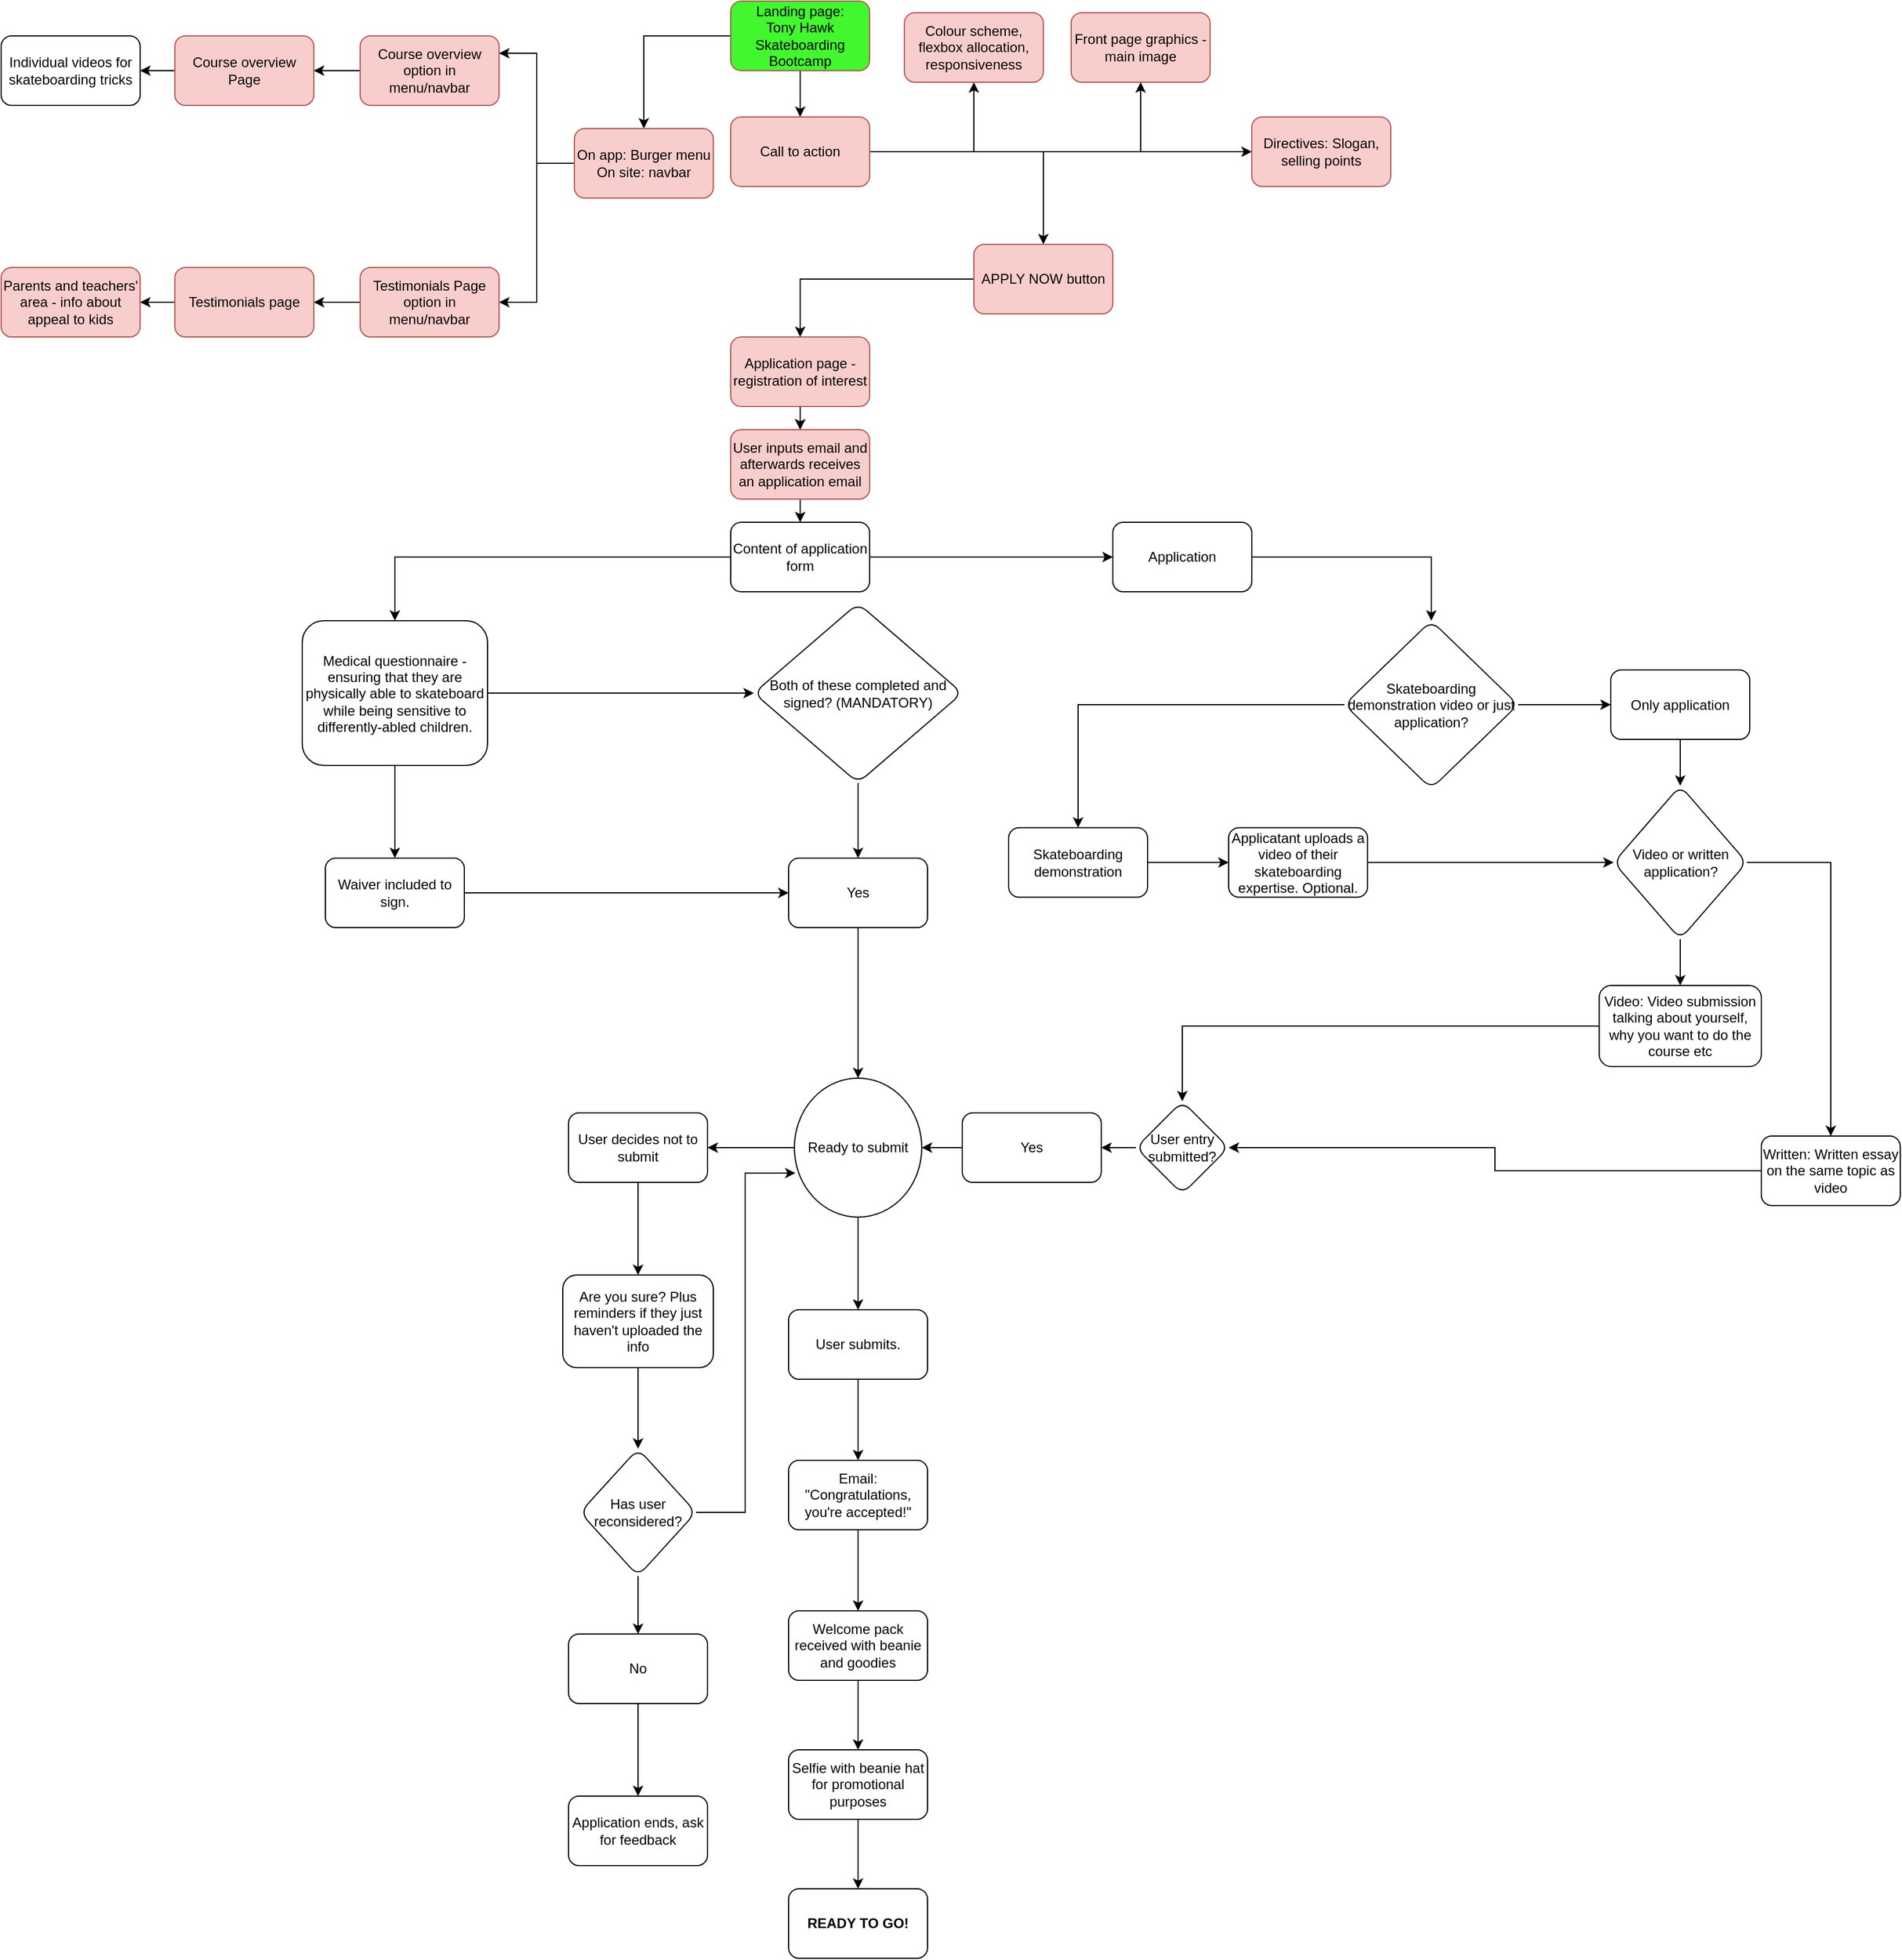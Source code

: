 <mxfile>
    <diagram name="Full user flow" id="2ByjSoW8Mg05qqFCvZm8">
        <mxGraphModel dx="1973" dy="682" grid="1" gridSize="10" guides="1" tooltips="1" connect="1" arrows="1" fold="1" page="1" pageScale="1" pageWidth="827" pageHeight="1169" math="0" shadow="0">
            <root>
                <mxCell id="0"/>
                <mxCell id="1" parent="0"/>
                <mxCell id="LbGbRFIoBxtA0kbKudNe-12" value="" style="edgeStyle=orthogonalEdgeStyle;rounded=0;orthogonalLoop=1;jettySize=auto;html=1;" parent="1" source="LbGbRFIoBxtA0kbKudNe-1" target="LbGbRFIoBxtA0kbKudNe-11" edge="1">
                    <mxGeometry relative="1" as="geometry"/>
                </mxCell>
                <mxCell id="v6gJr6WEd6bAaIdDgsFx-4" value="" style="edgeStyle=orthogonalEdgeStyle;rounded=0;orthogonalLoop=1;jettySize=auto;html=1;" parent="1" source="LbGbRFIoBxtA0kbKudNe-1" target="v6gJr6WEd6bAaIdDgsFx-3" edge="1">
                    <mxGeometry relative="1" as="geometry"/>
                </mxCell>
                <mxCell id="LbGbRFIoBxtA0kbKudNe-1" value="Landing page:&lt;br&gt;Tony Hawk Skateboarding Bootcamp" style="rounded=1;whiteSpace=wrap;html=1;fillColor=#41F82D;strokeColor=#b85450;" parent="1" vertex="1">
                    <mxGeometry x="120" width="120" height="60" as="geometry"/>
                </mxCell>
                <mxCell id="v6gJr6WEd6bAaIdDgsFx-28" value="" style="edgeStyle=orthogonalEdgeStyle;rounded=0;orthogonalLoop=1;jettySize=auto;html=1;" parent="1" source="LbGbRFIoBxtA0kbKudNe-11" target="v6gJr6WEd6bAaIdDgsFx-27" edge="1">
                    <mxGeometry relative="1" as="geometry"/>
                </mxCell>
                <mxCell id="v6gJr6WEd6bAaIdDgsFx-29" style="edgeStyle=orthogonalEdgeStyle;rounded=0;orthogonalLoop=1;jettySize=auto;html=1;entryX=0.5;entryY=0;entryDx=0;entryDy=0;" parent="1" source="LbGbRFIoBxtA0kbKudNe-11" target="v6gJr6WEd6bAaIdDgsFx-18" edge="1">
                    <mxGeometry relative="1" as="geometry"/>
                </mxCell>
                <mxCell id="v6gJr6WEd6bAaIdDgsFx-35" value="" style="edgeStyle=orthogonalEdgeStyle;rounded=0;orthogonalLoop=1;jettySize=auto;html=1;" parent="1" source="LbGbRFIoBxtA0kbKudNe-11" target="v6gJr6WEd6bAaIdDgsFx-34" edge="1">
                    <mxGeometry relative="1" as="geometry"/>
                </mxCell>
                <mxCell id="v6gJr6WEd6bAaIdDgsFx-36" style="edgeStyle=orthogonalEdgeStyle;rounded=0;orthogonalLoop=1;jettySize=auto;html=1;entryX=0.5;entryY=1;entryDx=0;entryDy=0;" parent="1" source="LbGbRFIoBxtA0kbKudNe-11" target="v6gJr6WEd6bAaIdDgsFx-23" edge="1">
                    <mxGeometry relative="1" as="geometry"/>
                </mxCell>
                <mxCell id="LbGbRFIoBxtA0kbKudNe-11" value="Call to action" style="whiteSpace=wrap;html=1;rounded=1;fillColor=#f8cecc;strokeColor=#b85450;" parent="1" vertex="1">
                    <mxGeometry x="120" y="100" width="120" height="60" as="geometry"/>
                </mxCell>
                <mxCell id="v6gJr6WEd6bAaIdDgsFx-12" value="" style="edgeStyle=orthogonalEdgeStyle;rounded=0;orthogonalLoop=1;jettySize=auto;html=1;" parent="1" source="LbGbRFIoBxtA0kbKudNe-13" target="v6gJr6WEd6bAaIdDgsFx-11" edge="1">
                    <mxGeometry relative="1" as="geometry"/>
                </mxCell>
                <mxCell id="LbGbRFIoBxtA0kbKudNe-13" value="Testimonials Page option in menu/navbar" style="whiteSpace=wrap;html=1;rounded=1;fillColor=#f8cecc;strokeColor=#b85450;" parent="1" vertex="1">
                    <mxGeometry x="-200" y="230" width="120" height="60" as="geometry"/>
                </mxCell>
                <mxCell id="LbGbRFIoBxtA0kbKudNe-18" value="" style="edgeStyle=orthogonalEdgeStyle;rounded=0;orthogonalLoop=1;jettySize=auto;html=1;" parent="1" source="LbGbRFIoBxtA0kbKudNe-15" target="LbGbRFIoBxtA0kbKudNe-17" edge="1">
                    <mxGeometry relative="1" as="geometry"/>
                </mxCell>
                <mxCell id="v6gJr6WEd6bAaIdDgsFx-21" value="" style="edgeStyle=orthogonalEdgeStyle;rounded=0;orthogonalLoop=1;jettySize=auto;html=1;" parent="1" source="LbGbRFIoBxtA0kbKudNe-15" target="LbGbRFIoBxtA0kbKudNe-17" edge="1">
                    <mxGeometry relative="1" as="geometry"/>
                </mxCell>
                <mxCell id="LbGbRFIoBxtA0kbKudNe-15" value="Application page - registration of interest" style="whiteSpace=wrap;html=1;rounded=1;fillColor=#f8cecc;strokeColor=#b85450;" parent="1" vertex="1">
                    <mxGeometry x="120" y="290" width="120" height="60" as="geometry"/>
                </mxCell>
                <mxCell id="LbGbRFIoBxtA0kbKudNe-26" value="" style="edgeStyle=orthogonalEdgeStyle;rounded=0;orthogonalLoop=1;jettySize=auto;html=1;" parent="1" source="LbGbRFIoBxtA0kbKudNe-17" target="LbGbRFIoBxtA0kbKudNe-25" edge="1">
                    <mxGeometry relative="1" as="geometry"/>
                </mxCell>
                <mxCell id="LbGbRFIoBxtA0kbKudNe-17" value="User inputs email and afterwards receives an application email" style="whiteSpace=wrap;html=1;rounded=1;fillColor=#f8cecc;strokeColor=#b85450;" parent="1" vertex="1">
                    <mxGeometry x="120" y="370" width="120" height="60" as="geometry"/>
                </mxCell>
                <mxCell id="v6gJr6WEd6bAaIdDgsFx-10" value="" style="edgeStyle=orthogonalEdgeStyle;rounded=0;orthogonalLoop=1;jettySize=auto;html=1;" parent="1" source="LbGbRFIoBxtA0kbKudNe-19" target="v6gJr6WEd6bAaIdDgsFx-9" edge="1">
                    <mxGeometry relative="1" as="geometry"/>
                </mxCell>
                <mxCell id="LbGbRFIoBxtA0kbKudNe-19" value="Course overview option in menu/navbar" style="whiteSpace=wrap;html=1;rounded=1;fillColor=#f8cecc;strokeColor=#b85450;" parent="1" vertex="1">
                    <mxGeometry x="-200" y="30" width="120" height="60" as="geometry"/>
                </mxCell>
                <mxCell id="LbGbRFIoBxtA0kbKudNe-21" value="Individual videos for skateboarding tricks" style="whiteSpace=wrap;html=1;rounded=1;" parent="1" vertex="1">
                    <mxGeometry x="-510" y="30" width="120" height="60" as="geometry"/>
                </mxCell>
                <mxCell id="LbGbRFIoBxtA0kbKudNe-23" value="Parents and teachers' area - info about appeal to kids" style="whiteSpace=wrap;html=1;rounded=1;fillColor=#f8cecc;strokeColor=#b85450;" parent="1" vertex="1">
                    <mxGeometry x="-510" y="230" width="120" height="60" as="geometry"/>
                </mxCell>
                <mxCell id="LbGbRFIoBxtA0kbKudNe-28" value="" style="edgeStyle=orthogonalEdgeStyle;rounded=0;orthogonalLoop=1;jettySize=auto;html=1;" parent="1" source="LbGbRFIoBxtA0kbKudNe-25" target="LbGbRFIoBxtA0kbKudNe-27" edge="1">
                    <mxGeometry relative="1" as="geometry"/>
                </mxCell>
                <mxCell id="LbGbRFIoBxtA0kbKudNe-45" value="" style="edgeStyle=orthogonalEdgeStyle;rounded=0;orthogonalLoop=1;jettySize=auto;html=1;" parent="1" source="LbGbRFIoBxtA0kbKudNe-25" target="LbGbRFIoBxtA0kbKudNe-44" edge="1">
                    <mxGeometry relative="1" as="geometry"/>
                </mxCell>
                <mxCell id="LbGbRFIoBxtA0kbKudNe-25" value="Content of application form" style="whiteSpace=wrap;html=1;rounded=1;" parent="1" vertex="1">
                    <mxGeometry x="120" y="450" width="120" height="60" as="geometry"/>
                </mxCell>
                <mxCell id="LbGbRFIoBxtA0kbKudNe-30" value="" style="edgeStyle=orthogonalEdgeStyle;rounded=0;orthogonalLoop=1;jettySize=auto;html=1;" parent="1" source="LbGbRFIoBxtA0kbKudNe-27" target="LbGbRFIoBxtA0kbKudNe-29" edge="1">
                    <mxGeometry relative="1" as="geometry"/>
                </mxCell>
                <mxCell id="LbGbRFIoBxtA0kbKudNe-33" style="edgeStyle=orthogonalEdgeStyle;rounded=0;orthogonalLoop=1;jettySize=auto;html=1;" parent="1" source="LbGbRFIoBxtA0kbKudNe-27" target="LbGbRFIoBxtA0kbKudNe-31" edge="1">
                    <mxGeometry relative="1" as="geometry"/>
                </mxCell>
                <mxCell id="LbGbRFIoBxtA0kbKudNe-27" value="Medical questionnaire - ensuring that they are physically able to skateboard while being sensitive to differently-abled children." style="whiteSpace=wrap;html=1;rounded=1;" parent="1" vertex="1">
                    <mxGeometry x="-250" y="535" width="160" height="125" as="geometry"/>
                </mxCell>
                <mxCell id="LbGbRFIoBxtA0kbKudNe-29" value="Waiver included to sign." style="whiteSpace=wrap;html=1;rounded=1;" parent="1" vertex="1">
                    <mxGeometry x="-230" y="740" width="120" height="60" as="geometry"/>
                </mxCell>
                <mxCell id="LbGbRFIoBxtA0kbKudNe-82" style="edgeStyle=orthogonalEdgeStyle;rounded=0;orthogonalLoop=1;jettySize=auto;html=1;entryX=0.5;entryY=0;entryDx=0;entryDy=0;" parent="1" source="LbGbRFIoBxtA0kbKudNe-31" target="LbGbRFIoBxtA0kbKudNe-34" edge="1">
                    <mxGeometry relative="1" as="geometry"/>
                </mxCell>
                <mxCell id="LbGbRFIoBxtA0kbKudNe-31" value="Both of these completed and signed? (MANDATORY)" style="rhombus;whiteSpace=wrap;html=1;rounded=1;" parent="1" vertex="1">
                    <mxGeometry x="140" y="520" width="180" height="155" as="geometry"/>
                </mxCell>
                <mxCell id="LbGbRFIoBxtA0kbKudNe-43" value="" style="edgeStyle=orthogonalEdgeStyle;rounded=0;orthogonalLoop=1;jettySize=auto;html=1;" parent="1" source="LbGbRFIoBxtA0kbKudNe-34" target="LbGbRFIoBxtA0kbKudNe-42" edge="1">
                    <mxGeometry relative="1" as="geometry"/>
                </mxCell>
                <mxCell id="LbGbRFIoBxtA0kbKudNe-72" value="" style="edgeStyle=orthogonalEdgeStyle;rounded=0;orthogonalLoop=1;jettySize=auto;html=1;" parent="1" source="LbGbRFIoBxtA0kbKudNe-42" target="LbGbRFIoBxtA0kbKudNe-71" edge="1">
                    <mxGeometry relative="1" as="geometry"/>
                </mxCell>
                <mxCell id="LbGbRFIoBxtA0kbKudNe-86" value="" style="edgeStyle=orthogonalEdgeStyle;rounded=0;orthogonalLoop=1;jettySize=auto;html=1;" parent="1" source="LbGbRFIoBxtA0kbKudNe-42" target="LbGbRFIoBxtA0kbKudNe-85" edge="1">
                    <mxGeometry relative="1" as="geometry"/>
                </mxCell>
                <mxCell id="LbGbRFIoBxtA0kbKudNe-42" value="Ready to submit" style="ellipse;whiteSpace=wrap;html=1;rounded=1;" parent="1" vertex="1">
                    <mxGeometry x="175" y="930" width="110" height="120" as="geometry"/>
                </mxCell>
                <mxCell id="LbGbRFIoBxtA0kbKudNe-49" value="" style="edgeStyle=orthogonalEdgeStyle;rounded=0;orthogonalLoop=1;jettySize=auto;html=1;" parent="1" source="LbGbRFIoBxtA0kbKudNe-44" target="LbGbRFIoBxtA0kbKudNe-48" edge="1">
                    <mxGeometry relative="1" as="geometry"/>
                </mxCell>
                <mxCell id="LbGbRFIoBxtA0kbKudNe-44" value="Application" style="whiteSpace=wrap;html=1;rounded=1;" parent="1" vertex="1">
                    <mxGeometry x="450" y="450" width="120" height="60" as="geometry"/>
                </mxCell>
                <mxCell id="LbGbRFIoBxtA0kbKudNe-51" value="" style="edgeStyle=orthogonalEdgeStyle;rounded=0;orthogonalLoop=1;jettySize=auto;html=1;" parent="1" source="LbGbRFIoBxtA0kbKudNe-48" target="LbGbRFIoBxtA0kbKudNe-50" edge="1">
                    <mxGeometry relative="1" as="geometry"/>
                </mxCell>
                <mxCell id="LbGbRFIoBxtA0kbKudNe-55" value="" style="edgeStyle=orthogonalEdgeStyle;rounded=0;orthogonalLoop=1;jettySize=auto;html=1;" parent="1" source="LbGbRFIoBxtA0kbKudNe-48" target="LbGbRFIoBxtA0kbKudNe-54" edge="1">
                    <mxGeometry relative="1" as="geometry"/>
                </mxCell>
                <mxCell id="LbGbRFIoBxtA0kbKudNe-48" value="Skateboarding demonstration video or just application?" style="rhombus;whiteSpace=wrap;html=1;rounded=1;" parent="1" vertex="1">
                    <mxGeometry x="650" y="535" width="150" height="145" as="geometry"/>
                </mxCell>
                <mxCell id="LbGbRFIoBxtA0kbKudNe-65" value="" style="edgeStyle=orthogonalEdgeStyle;rounded=0;orthogonalLoop=1;jettySize=auto;html=1;" parent="1" source="LbGbRFIoBxtA0kbKudNe-50" target="LbGbRFIoBxtA0kbKudNe-64" edge="1">
                    <mxGeometry relative="1" as="geometry"/>
                </mxCell>
                <mxCell id="LbGbRFIoBxtA0kbKudNe-50" value="Skateboarding demonstration" style="whiteSpace=wrap;html=1;rounded=1;" parent="1" vertex="1">
                    <mxGeometry x="360" y="713.75" width="120" height="60" as="geometry"/>
                </mxCell>
                <mxCell id="LbGbRFIoBxtA0kbKudNe-57" value="" style="edgeStyle=orthogonalEdgeStyle;rounded=0;orthogonalLoop=1;jettySize=auto;html=1;" parent="1" source="LbGbRFIoBxtA0kbKudNe-54" target="LbGbRFIoBxtA0kbKudNe-56" edge="1">
                    <mxGeometry relative="1" as="geometry"/>
                </mxCell>
                <mxCell id="LbGbRFIoBxtA0kbKudNe-54" value="Only application" style="whiteSpace=wrap;html=1;rounded=1;" parent="1" vertex="1">
                    <mxGeometry x="880" y="577.5" width="120" height="60" as="geometry"/>
                </mxCell>
                <mxCell id="LbGbRFIoBxtA0kbKudNe-59" value="" style="edgeStyle=orthogonalEdgeStyle;rounded=0;orthogonalLoop=1;jettySize=auto;html=1;" parent="1" source="LbGbRFIoBxtA0kbKudNe-56" target="LbGbRFIoBxtA0kbKudNe-58" edge="1">
                    <mxGeometry relative="1" as="geometry"/>
                </mxCell>
                <mxCell id="LbGbRFIoBxtA0kbKudNe-61" value="" style="edgeStyle=orthogonalEdgeStyle;rounded=0;orthogonalLoop=1;jettySize=auto;html=1;" parent="1" source="LbGbRFIoBxtA0kbKudNe-56" target="LbGbRFIoBxtA0kbKudNe-60" edge="1">
                    <mxGeometry relative="1" as="geometry"/>
                </mxCell>
                <mxCell id="LbGbRFIoBxtA0kbKudNe-56" value="Video or written application?" style="rhombus;whiteSpace=wrap;html=1;rounded=1;" parent="1" vertex="1">
                    <mxGeometry x="882.5" y="677.5" width="115" height="132.5" as="geometry"/>
                </mxCell>
                <mxCell id="LbGbRFIoBxtA0kbKudNe-63" value="" style="edgeStyle=orthogonalEdgeStyle;rounded=0;orthogonalLoop=1;jettySize=auto;html=1;" parent="1" source="LbGbRFIoBxtA0kbKudNe-58" target="LbGbRFIoBxtA0kbKudNe-62" edge="1">
                    <mxGeometry relative="1" as="geometry"/>
                </mxCell>
                <mxCell id="LbGbRFIoBxtA0kbKudNe-58" value="Video: Video submission talking about yourself, why you want to do the course etc" style="whiteSpace=wrap;html=1;rounded=1;" parent="1" vertex="1">
                    <mxGeometry x="870" y="850" width="140" height="70" as="geometry"/>
                </mxCell>
                <mxCell id="LbGbRFIoBxtA0kbKudNe-70" style="edgeStyle=orthogonalEdgeStyle;rounded=0;orthogonalLoop=1;jettySize=auto;html=1;entryX=1;entryY=0.5;entryDx=0;entryDy=0;" parent="1" source="LbGbRFIoBxtA0kbKudNe-60" target="LbGbRFIoBxtA0kbKudNe-62" edge="1">
                    <mxGeometry relative="1" as="geometry"/>
                </mxCell>
                <mxCell id="LbGbRFIoBxtA0kbKudNe-60" value="Written: Written essay on the same topic as video" style="whiteSpace=wrap;html=1;rounded=1;" parent="1" vertex="1">
                    <mxGeometry x="1010" y="980" width="120" height="60" as="geometry"/>
                </mxCell>
                <mxCell id="LbGbRFIoBxtA0kbKudNe-68" value="" style="edgeStyle=orthogonalEdgeStyle;rounded=0;orthogonalLoop=1;jettySize=auto;html=1;" parent="1" source="LbGbRFIoBxtA0kbKudNe-62" target="LbGbRFIoBxtA0kbKudNe-67" edge="1">
                    <mxGeometry relative="1" as="geometry"/>
                </mxCell>
                <mxCell id="LbGbRFIoBxtA0kbKudNe-62" value="User entry submitted?" style="rhombus;whiteSpace=wrap;html=1;rounded=1;" parent="1" vertex="1">
                    <mxGeometry x="470" y="950" width="80" height="80" as="geometry"/>
                </mxCell>
                <mxCell id="LbGbRFIoBxtA0kbKudNe-84" style="edgeStyle=orthogonalEdgeStyle;rounded=0;orthogonalLoop=1;jettySize=auto;html=1;entryX=0;entryY=0.5;entryDx=0;entryDy=0;" parent="1" source="LbGbRFIoBxtA0kbKudNe-64" target="LbGbRFIoBxtA0kbKudNe-56" edge="1">
                    <mxGeometry relative="1" as="geometry"/>
                </mxCell>
                <mxCell id="LbGbRFIoBxtA0kbKudNe-64" value="Applicatant uploads a video of their skateboarding expertise. Optional." style="whiteSpace=wrap;html=1;rounded=1;" parent="1" vertex="1">
                    <mxGeometry x="550" y="713.75" width="120" height="60" as="geometry"/>
                </mxCell>
                <mxCell id="LbGbRFIoBxtA0kbKudNe-69" style="edgeStyle=orthogonalEdgeStyle;rounded=0;orthogonalLoop=1;jettySize=auto;html=1;entryX=1;entryY=0.5;entryDx=0;entryDy=0;" parent="1" source="LbGbRFIoBxtA0kbKudNe-67" target="LbGbRFIoBxtA0kbKudNe-42" edge="1">
                    <mxGeometry relative="1" as="geometry"/>
                </mxCell>
                <mxCell id="LbGbRFIoBxtA0kbKudNe-67" value="Yes" style="whiteSpace=wrap;html=1;rounded=1;" parent="1" vertex="1">
                    <mxGeometry x="320" y="960" width="120" height="60" as="geometry"/>
                </mxCell>
                <mxCell id="LbGbRFIoBxtA0kbKudNe-74" value="" style="edgeStyle=orthogonalEdgeStyle;rounded=0;orthogonalLoop=1;jettySize=auto;html=1;" parent="1" source="LbGbRFIoBxtA0kbKudNe-71" target="LbGbRFIoBxtA0kbKudNe-73" edge="1">
                    <mxGeometry relative="1" as="geometry"/>
                </mxCell>
                <mxCell id="LbGbRFIoBxtA0kbKudNe-71" value="User submits." style="whiteSpace=wrap;html=1;rounded=1;" parent="1" vertex="1">
                    <mxGeometry x="170" y="1130" width="120" height="60" as="geometry"/>
                </mxCell>
                <mxCell id="LbGbRFIoBxtA0kbKudNe-76" value="" style="edgeStyle=orthogonalEdgeStyle;rounded=0;orthogonalLoop=1;jettySize=auto;html=1;" parent="1" source="LbGbRFIoBxtA0kbKudNe-73" target="LbGbRFIoBxtA0kbKudNe-75" edge="1">
                    <mxGeometry relative="1" as="geometry"/>
                </mxCell>
                <mxCell id="LbGbRFIoBxtA0kbKudNe-73" value="Email: &quot;Congratulations, you're accepted!&quot;" style="whiteSpace=wrap;html=1;rounded=1;" parent="1" vertex="1">
                    <mxGeometry x="170" y="1260" width="120" height="60" as="geometry"/>
                </mxCell>
                <mxCell id="LbGbRFIoBxtA0kbKudNe-78" value="" style="edgeStyle=orthogonalEdgeStyle;rounded=0;orthogonalLoop=1;jettySize=auto;html=1;" parent="1" source="LbGbRFIoBxtA0kbKudNe-75" target="LbGbRFIoBxtA0kbKudNe-77" edge="1">
                    <mxGeometry relative="1" as="geometry"/>
                </mxCell>
                <mxCell id="LbGbRFIoBxtA0kbKudNe-75" value="Welcome pack received with beanie and goodies" style="whiteSpace=wrap;html=1;rounded=1;" parent="1" vertex="1">
                    <mxGeometry x="170" y="1390" width="120" height="60" as="geometry"/>
                </mxCell>
                <mxCell id="LbGbRFIoBxtA0kbKudNe-80" value="" style="edgeStyle=orthogonalEdgeStyle;rounded=0;orthogonalLoop=1;jettySize=auto;html=1;" parent="1" source="LbGbRFIoBxtA0kbKudNe-77" target="LbGbRFIoBxtA0kbKudNe-79" edge="1">
                    <mxGeometry relative="1" as="geometry"/>
                </mxCell>
                <mxCell id="LbGbRFIoBxtA0kbKudNe-77" value="Selfie with beanie hat for promotional purposes" style="whiteSpace=wrap;html=1;rounded=1;" parent="1" vertex="1">
                    <mxGeometry x="170" y="1510" width="120" height="60" as="geometry"/>
                </mxCell>
                <mxCell id="LbGbRFIoBxtA0kbKudNe-79" value="READY TO GO!" style="whiteSpace=wrap;html=1;rounded=1;fontStyle=1" parent="1" vertex="1">
                    <mxGeometry x="170" y="1630" width="120" height="60" as="geometry"/>
                </mxCell>
                <mxCell id="LbGbRFIoBxtA0kbKudNe-81" value="" style="edgeStyle=orthogonalEdgeStyle;rounded=0;orthogonalLoop=1;jettySize=auto;html=1;" parent="1" source="LbGbRFIoBxtA0kbKudNe-29" target="LbGbRFIoBxtA0kbKudNe-34" edge="1">
                    <mxGeometry relative="1" as="geometry">
                        <mxPoint x="-110" y="770" as="sourcePoint"/>
                        <mxPoint x="230" y="675" as="targetPoint"/>
                    </mxGeometry>
                </mxCell>
                <mxCell id="LbGbRFIoBxtA0kbKudNe-34" value="Yes" style="whiteSpace=wrap;html=1;rounded=1;" parent="1" vertex="1">
                    <mxGeometry x="170" y="740" width="120" height="60" as="geometry"/>
                </mxCell>
                <mxCell id="LbGbRFIoBxtA0kbKudNe-88" value="" style="edgeStyle=orthogonalEdgeStyle;rounded=0;orthogonalLoop=1;jettySize=auto;html=1;" parent="1" source="LbGbRFIoBxtA0kbKudNe-85" target="LbGbRFIoBxtA0kbKudNe-87" edge="1">
                    <mxGeometry relative="1" as="geometry"/>
                </mxCell>
                <mxCell id="LbGbRFIoBxtA0kbKudNe-85" value="User decides not to submit" style="whiteSpace=wrap;html=1;rounded=1;" parent="1" vertex="1">
                    <mxGeometry x="-20" y="960" width="120" height="60" as="geometry"/>
                </mxCell>
                <mxCell id="LbGbRFIoBxtA0kbKudNe-90" value="" style="edgeStyle=orthogonalEdgeStyle;rounded=0;orthogonalLoop=1;jettySize=auto;html=1;" parent="1" source="LbGbRFIoBxtA0kbKudNe-87" target="LbGbRFIoBxtA0kbKudNe-89" edge="1">
                    <mxGeometry relative="1" as="geometry"/>
                </mxCell>
                <mxCell id="LbGbRFIoBxtA0kbKudNe-87" value="Are you sure? Plus reminders if they just haven't uploaded the info" style="whiteSpace=wrap;html=1;rounded=1;" parent="1" vertex="1">
                    <mxGeometry x="-25" y="1100" width="130" height="80" as="geometry"/>
                </mxCell>
                <mxCell id="LbGbRFIoBxtA0kbKudNe-91" style="edgeStyle=orthogonalEdgeStyle;rounded=0;orthogonalLoop=1;jettySize=auto;html=1;entryX=0.009;entryY=0.683;entryDx=0;entryDy=0;entryPerimeter=0;" parent="1" source="LbGbRFIoBxtA0kbKudNe-89" target="LbGbRFIoBxtA0kbKudNe-42" edge="1">
                    <mxGeometry relative="1" as="geometry"/>
                </mxCell>
                <mxCell id="LbGbRFIoBxtA0kbKudNe-93" value="" style="edgeStyle=orthogonalEdgeStyle;rounded=0;orthogonalLoop=1;jettySize=auto;html=1;" parent="1" source="LbGbRFIoBxtA0kbKudNe-89" target="LbGbRFIoBxtA0kbKudNe-92" edge="1">
                    <mxGeometry relative="1" as="geometry"/>
                </mxCell>
                <mxCell id="LbGbRFIoBxtA0kbKudNe-89" value="Has user reconsidered?" style="rhombus;whiteSpace=wrap;html=1;rounded=1;" parent="1" vertex="1">
                    <mxGeometry x="-10" y="1250" width="100" height="110" as="geometry"/>
                </mxCell>
                <mxCell id="LbGbRFIoBxtA0kbKudNe-95" value="" style="edgeStyle=orthogonalEdgeStyle;rounded=0;orthogonalLoop=1;jettySize=auto;html=1;" parent="1" source="LbGbRFIoBxtA0kbKudNe-92" target="LbGbRFIoBxtA0kbKudNe-94" edge="1">
                    <mxGeometry relative="1" as="geometry"/>
                </mxCell>
                <mxCell id="LbGbRFIoBxtA0kbKudNe-92" value="No" style="whiteSpace=wrap;html=1;rounded=1;" parent="1" vertex="1">
                    <mxGeometry x="-20" y="1410" width="120" height="60" as="geometry"/>
                </mxCell>
                <mxCell id="LbGbRFIoBxtA0kbKudNe-94" value="Application ends, ask for feedback" style="whiteSpace=wrap;html=1;rounded=1;" parent="1" vertex="1">
                    <mxGeometry x="-20" y="1550" width="120" height="60" as="geometry"/>
                </mxCell>
                <mxCell id="v6gJr6WEd6bAaIdDgsFx-5" style="edgeStyle=orthogonalEdgeStyle;rounded=0;orthogonalLoop=1;jettySize=auto;html=1;entryX=1;entryY=0.5;entryDx=0;entryDy=0;" parent="1" source="v6gJr6WEd6bAaIdDgsFx-3" target="LbGbRFIoBxtA0kbKudNe-13" edge="1">
                    <mxGeometry relative="1" as="geometry"/>
                </mxCell>
                <mxCell id="v6gJr6WEd6bAaIdDgsFx-6" style="edgeStyle=orthogonalEdgeStyle;rounded=0;orthogonalLoop=1;jettySize=auto;html=1;entryX=1;entryY=0.25;entryDx=0;entryDy=0;" parent="1" source="v6gJr6WEd6bAaIdDgsFx-3" target="LbGbRFIoBxtA0kbKudNe-19" edge="1">
                    <mxGeometry relative="1" as="geometry"/>
                </mxCell>
                <mxCell id="v6gJr6WEd6bAaIdDgsFx-3" value="On app: Burger menu&lt;br&gt;On site: navbar" style="whiteSpace=wrap;html=1;rounded=1;fillColor=#f8cecc;strokeColor=#b85450;" parent="1" vertex="1">
                    <mxGeometry x="-15" y="110" width="120" height="60" as="geometry"/>
                </mxCell>
                <mxCell id="v6gJr6WEd6bAaIdDgsFx-14" style="edgeStyle=orthogonalEdgeStyle;rounded=0;orthogonalLoop=1;jettySize=auto;html=1;entryX=1;entryY=0.5;entryDx=0;entryDy=0;" parent="1" source="v6gJr6WEd6bAaIdDgsFx-9" target="LbGbRFIoBxtA0kbKudNe-21" edge="1">
                    <mxGeometry relative="1" as="geometry"/>
                </mxCell>
                <mxCell id="v6gJr6WEd6bAaIdDgsFx-9" value="Course overview Page" style="whiteSpace=wrap;html=1;rounded=1;fillColor=#f8cecc;strokeColor=#b85450;" parent="1" vertex="1">
                    <mxGeometry x="-360" y="30" width="120" height="60" as="geometry"/>
                </mxCell>
                <mxCell id="v6gJr6WEd6bAaIdDgsFx-15" style="edgeStyle=orthogonalEdgeStyle;rounded=0;orthogonalLoop=1;jettySize=auto;html=1;entryX=1;entryY=0.5;entryDx=0;entryDy=0;" parent="1" source="v6gJr6WEd6bAaIdDgsFx-11" target="LbGbRFIoBxtA0kbKudNe-23" edge="1">
                    <mxGeometry relative="1" as="geometry"/>
                </mxCell>
                <mxCell id="v6gJr6WEd6bAaIdDgsFx-11" value="Testimonials page" style="whiteSpace=wrap;html=1;rounded=1;fillColor=#f8cecc;strokeColor=#b85450;" parent="1" vertex="1">
                    <mxGeometry x="-360" y="230" width="120" height="60" as="geometry"/>
                </mxCell>
                <mxCell id="v6gJr6WEd6bAaIdDgsFx-31" style="edgeStyle=orthogonalEdgeStyle;rounded=0;orthogonalLoop=1;jettySize=auto;html=1;entryX=0.5;entryY=0;entryDx=0;entryDy=0;" parent="1" source="v6gJr6WEd6bAaIdDgsFx-18" target="LbGbRFIoBxtA0kbKudNe-15" edge="1">
                    <mxGeometry relative="1" as="geometry"/>
                </mxCell>
                <mxCell id="v6gJr6WEd6bAaIdDgsFx-18" value="APPLY NOW button" style="whiteSpace=wrap;html=1;rounded=1;fillColor=#f8cecc;strokeColor=#b85450;" parent="1" vertex="1">
                    <mxGeometry x="330" y="210" width="120" height="60" as="geometry"/>
                </mxCell>
                <mxCell id="v6gJr6WEd6bAaIdDgsFx-23" value="Front page graphics - main image" style="whiteSpace=wrap;html=1;rounded=1;fillColor=#f8cecc;strokeColor=#b85450;" parent="1" vertex="1">
                    <mxGeometry x="414" y="10" width="120" height="60" as="geometry"/>
                </mxCell>
                <mxCell id="v6gJr6WEd6bAaIdDgsFx-27" value="Directives: Slogan, selling points" style="whiteSpace=wrap;html=1;rounded=1;fillColor=#f8cecc;strokeColor=#b85450;" parent="1" vertex="1">
                    <mxGeometry x="570" y="100" width="120" height="60" as="geometry"/>
                </mxCell>
                <mxCell id="v6gJr6WEd6bAaIdDgsFx-34" value="Colour scheme, flexbox allocation, responsiveness" style="whiteSpace=wrap;html=1;rounded=1;fillColor=#f8cecc;strokeColor=#b85450;" parent="1" vertex="1">
                    <mxGeometry x="270" y="10" width="120" height="60" as="geometry"/>
                </mxCell>
            </root>
        </mxGraphModel>
    </diagram>
</mxfile>